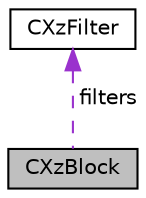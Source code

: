 digraph "CXzBlock"
{
 // LATEX_PDF_SIZE
  edge [fontname="Helvetica",fontsize="10",labelfontname="Helvetica",labelfontsize="10"];
  node [fontname="Helvetica",fontsize="10",shape=record];
  Node1 [label="CXzBlock",height=0.2,width=0.4,color="black", fillcolor="grey75", style="filled", fontcolor="black",tooltip=" "];
  Node2 -> Node1 [dir="back",color="darkorchid3",fontsize="10",style="dashed",label=" filters" ,fontname="Helvetica"];
  Node2 [label="CXzFilter",height=0.2,width=0.4,color="black", fillcolor="white", style="filled",URL="$struct_c_xz_filter.html",tooltip=" "];
}
